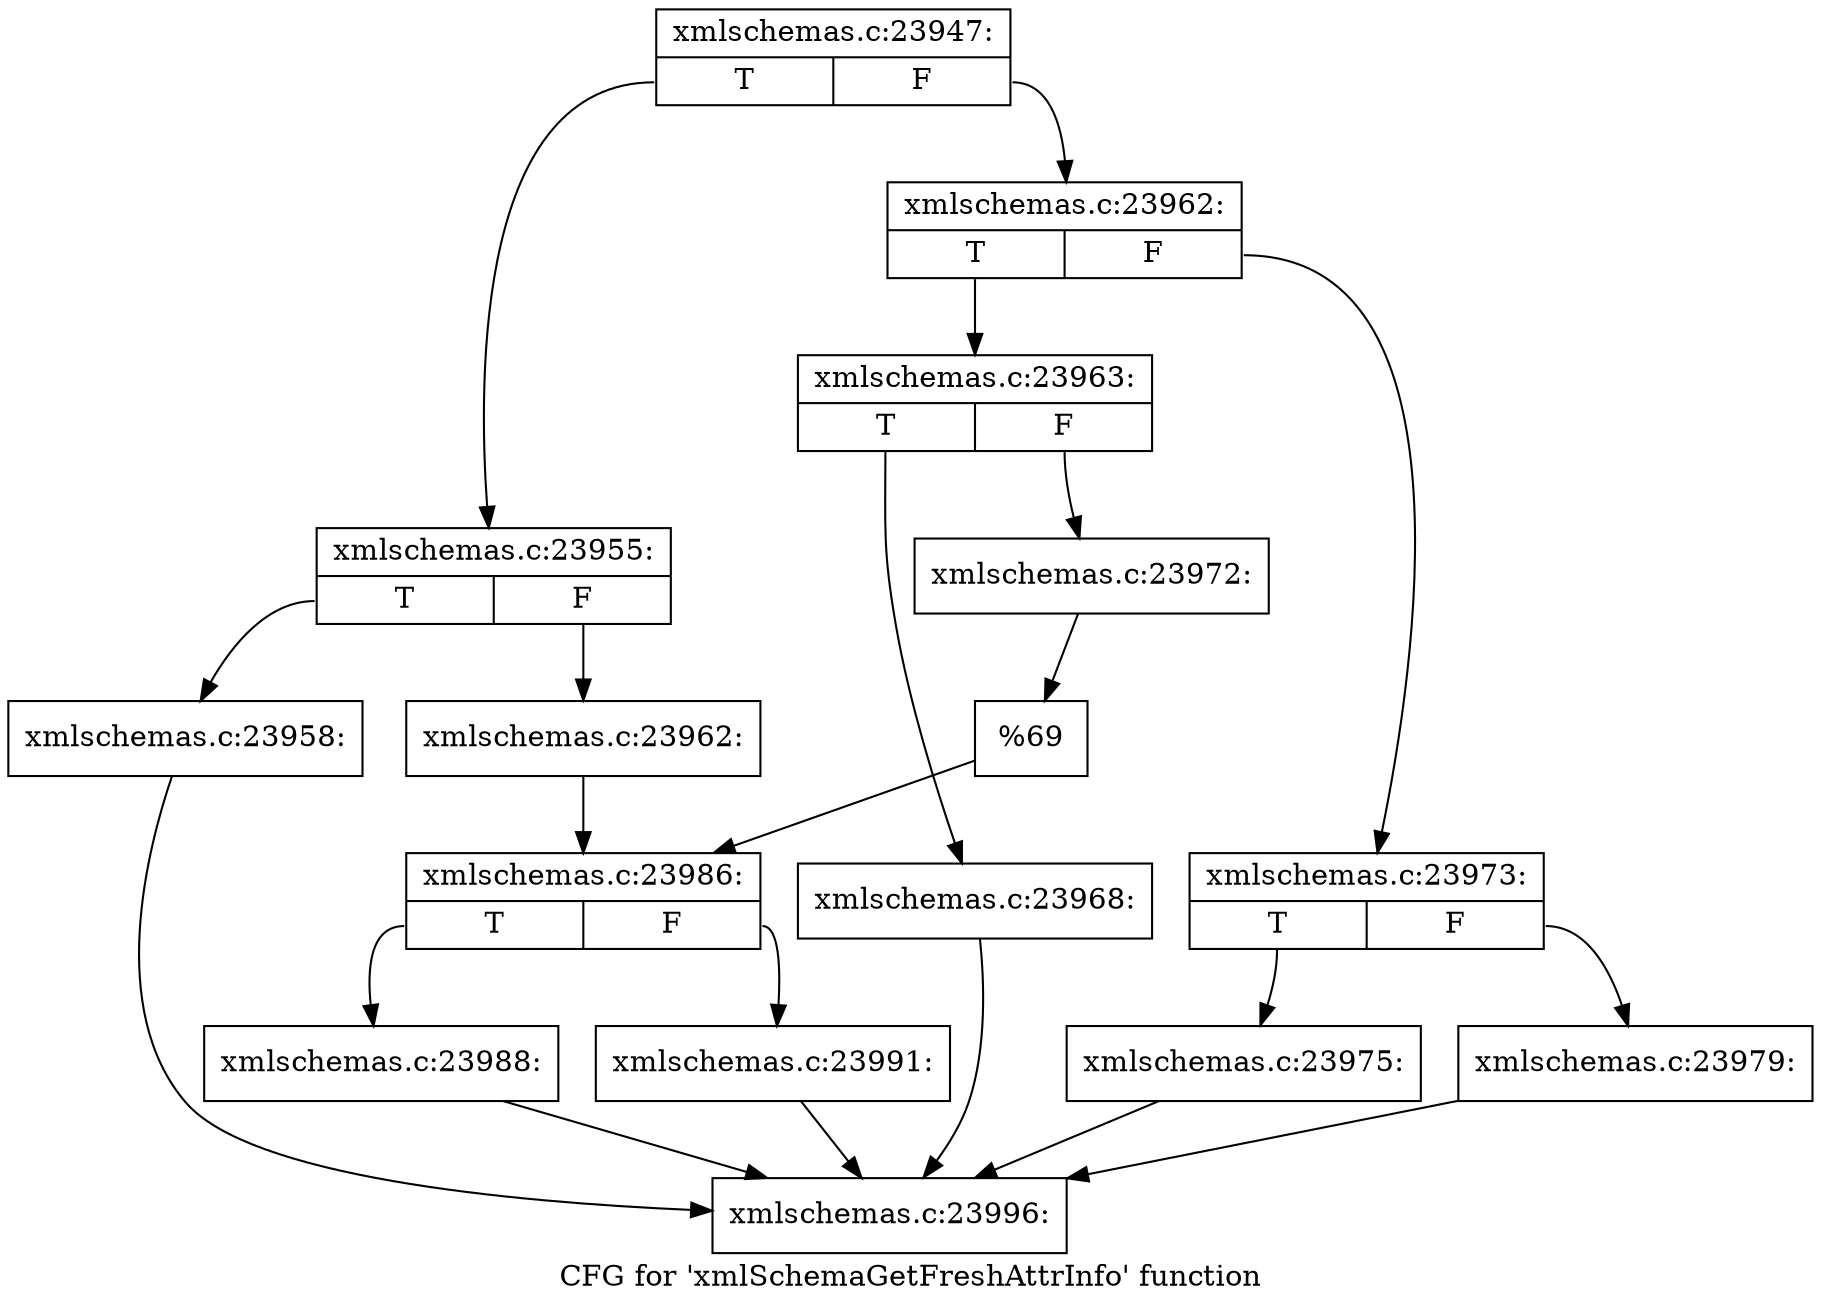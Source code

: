digraph "CFG for 'xmlSchemaGetFreshAttrInfo' function" {
	label="CFG for 'xmlSchemaGetFreshAttrInfo' function";

	Node0x55d026738220 [shape=record,label="{xmlschemas.c:23947:|{<s0>T|<s1>F}}"];
	Node0x55d026738220:s0 -> Node0x55d026738ce0;
	Node0x55d026738220:s1 -> Node0x55d026738d80;
	Node0x55d026738ce0 [shape=record,label="{xmlschemas.c:23955:|{<s0>T|<s1>F}}"];
	Node0x55d026738ce0:s0 -> Node0x55d026739660;
	Node0x55d026738ce0:s1 -> Node0x55d0267396b0;
	Node0x55d026739660 [shape=record,label="{xmlschemas.c:23958:}"];
	Node0x55d026739660 -> Node0x55d026738270;
	Node0x55d0267396b0 [shape=record,label="{xmlschemas.c:23962:}"];
	Node0x55d0267396b0 -> Node0x55d026738d30;
	Node0x55d026738d80 [shape=record,label="{xmlschemas.c:23962:|{<s0>T|<s1>F}}"];
	Node0x55d026738d80:s0 -> Node0x55d02673a160;
	Node0x55d026738d80:s1 -> Node0x55d02673a200;
	Node0x55d02673a160 [shape=record,label="{xmlschemas.c:23963:|{<s0>T|<s1>F}}"];
	Node0x55d02673a160:s0 -> Node0x55d02673b400;
	Node0x55d02673a160:s1 -> Node0x55d02673b450;
	Node0x55d02673b400 [shape=record,label="{xmlschemas.c:23968:}"];
	Node0x55d02673b400 -> Node0x55d026738270;
	Node0x55d02673b450 [shape=record,label="{xmlschemas.c:23972:}"];
	Node0x55d02673b450 -> Node0x55d02673a1b0;
	Node0x55d02673a200 [shape=record,label="{xmlschemas.c:23973:|{<s0>T|<s1>F}}"];
	Node0x55d02673a200:s0 -> Node0x55d02673c650;
	Node0x55d02673a200:s1 -> Node0x55d02673c6a0;
	Node0x55d02673c650 [shape=record,label="{xmlschemas.c:23975:}"];
	Node0x55d02673c650 -> Node0x55d026738270;
	Node0x55d02673c6a0 [shape=record,label="{xmlschemas.c:23979:}"];
	Node0x55d02673c6a0 -> Node0x55d026738270;
	Node0x55d02673a1b0 [shape=record,label="{%69}"];
	Node0x55d02673a1b0 -> Node0x55d026738d30;
	Node0x55d026738d30 [shape=record,label="{xmlschemas.c:23986:|{<s0>T|<s1>F}}"];
	Node0x55d026738d30:s0 -> Node0x55d02673d9f0;
	Node0x55d026738d30:s1 -> Node0x55d02673da40;
	Node0x55d02673d9f0 [shape=record,label="{xmlschemas.c:23988:}"];
	Node0x55d02673d9f0 -> Node0x55d026738270;
	Node0x55d02673da40 [shape=record,label="{xmlschemas.c:23991:}"];
	Node0x55d02673da40 -> Node0x55d026738270;
	Node0x55d026738270 [shape=record,label="{xmlschemas.c:23996:}"];
}
